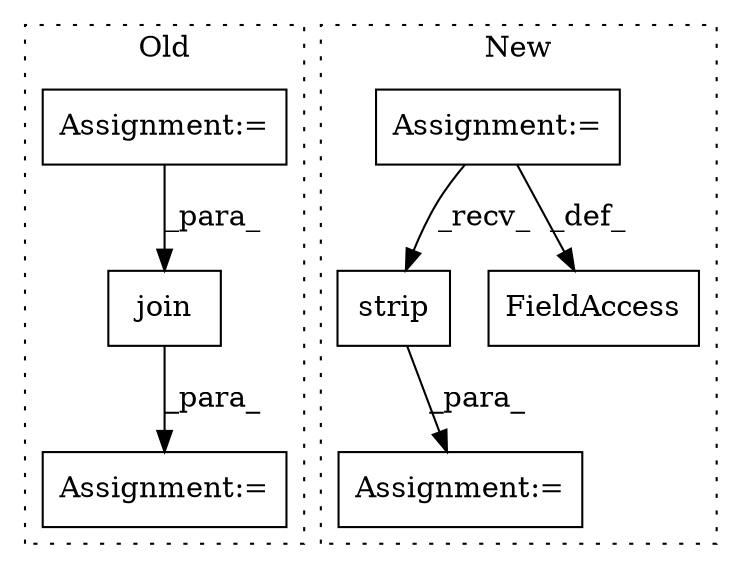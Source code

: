 digraph G {
subgraph cluster0 {
1 [label="join" a="32" s="863,908" l="5,1" shape="box"];
5 [label="Assignment:=" a="7" s="1261" l="38" shape="box"];
6 [label="Assignment:=" a="7" s="775" l="1" shape="box"];
label = "Old";
style="dotted";
}
subgraph cluster1 {
2 [label="strip" a="32" s="741,750" l="6,1" shape="box"];
3 [label="Assignment:=" a="7" s="793" l="1" shape="box"];
4 [label="Assignment:=" a="7" s="586" l="1" shape="box"];
7 [label="FieldAccess" a="22" s="575" l="11" shape="box"];
label = "New";
style="dotted";
}
1 -> 5 [label="_para_"];
2 -> 3 [label="_para_"];
4 -> 2 [label="_recv_"];
4 -> 7 [label="_def_"];
6 -> 1 [label="_para_"];
}